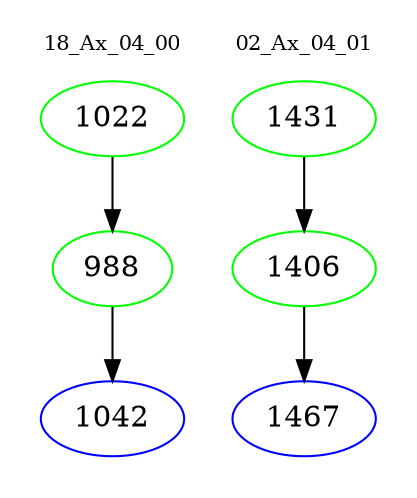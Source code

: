 digraph{
subgraph cluster_0 {
color = white
label = "18_Ax_04_00";
fontsize=10;
T0_1022 [label="1022", color="green"]
T0_1022 -> T0_988 [color="black"]
T0_988 [label="988", color="green"]
T0_988 -> T0_1042 [color="black"]
T0_1042 [label="1042", color="blue"]
}
subgraph cluster_1 {
color = white
label = "02_Ax_04_01";
fontsize=10;
T1_1431 [label="1431", color="green"]
T1_1431 -> T1_1406 [color="black"]
T1_1406 [label="1406", color="green"]
T1_1406 -> T1_1467 [color="black"]
T1_1467 [label="1467", color="blue"]
}
}
